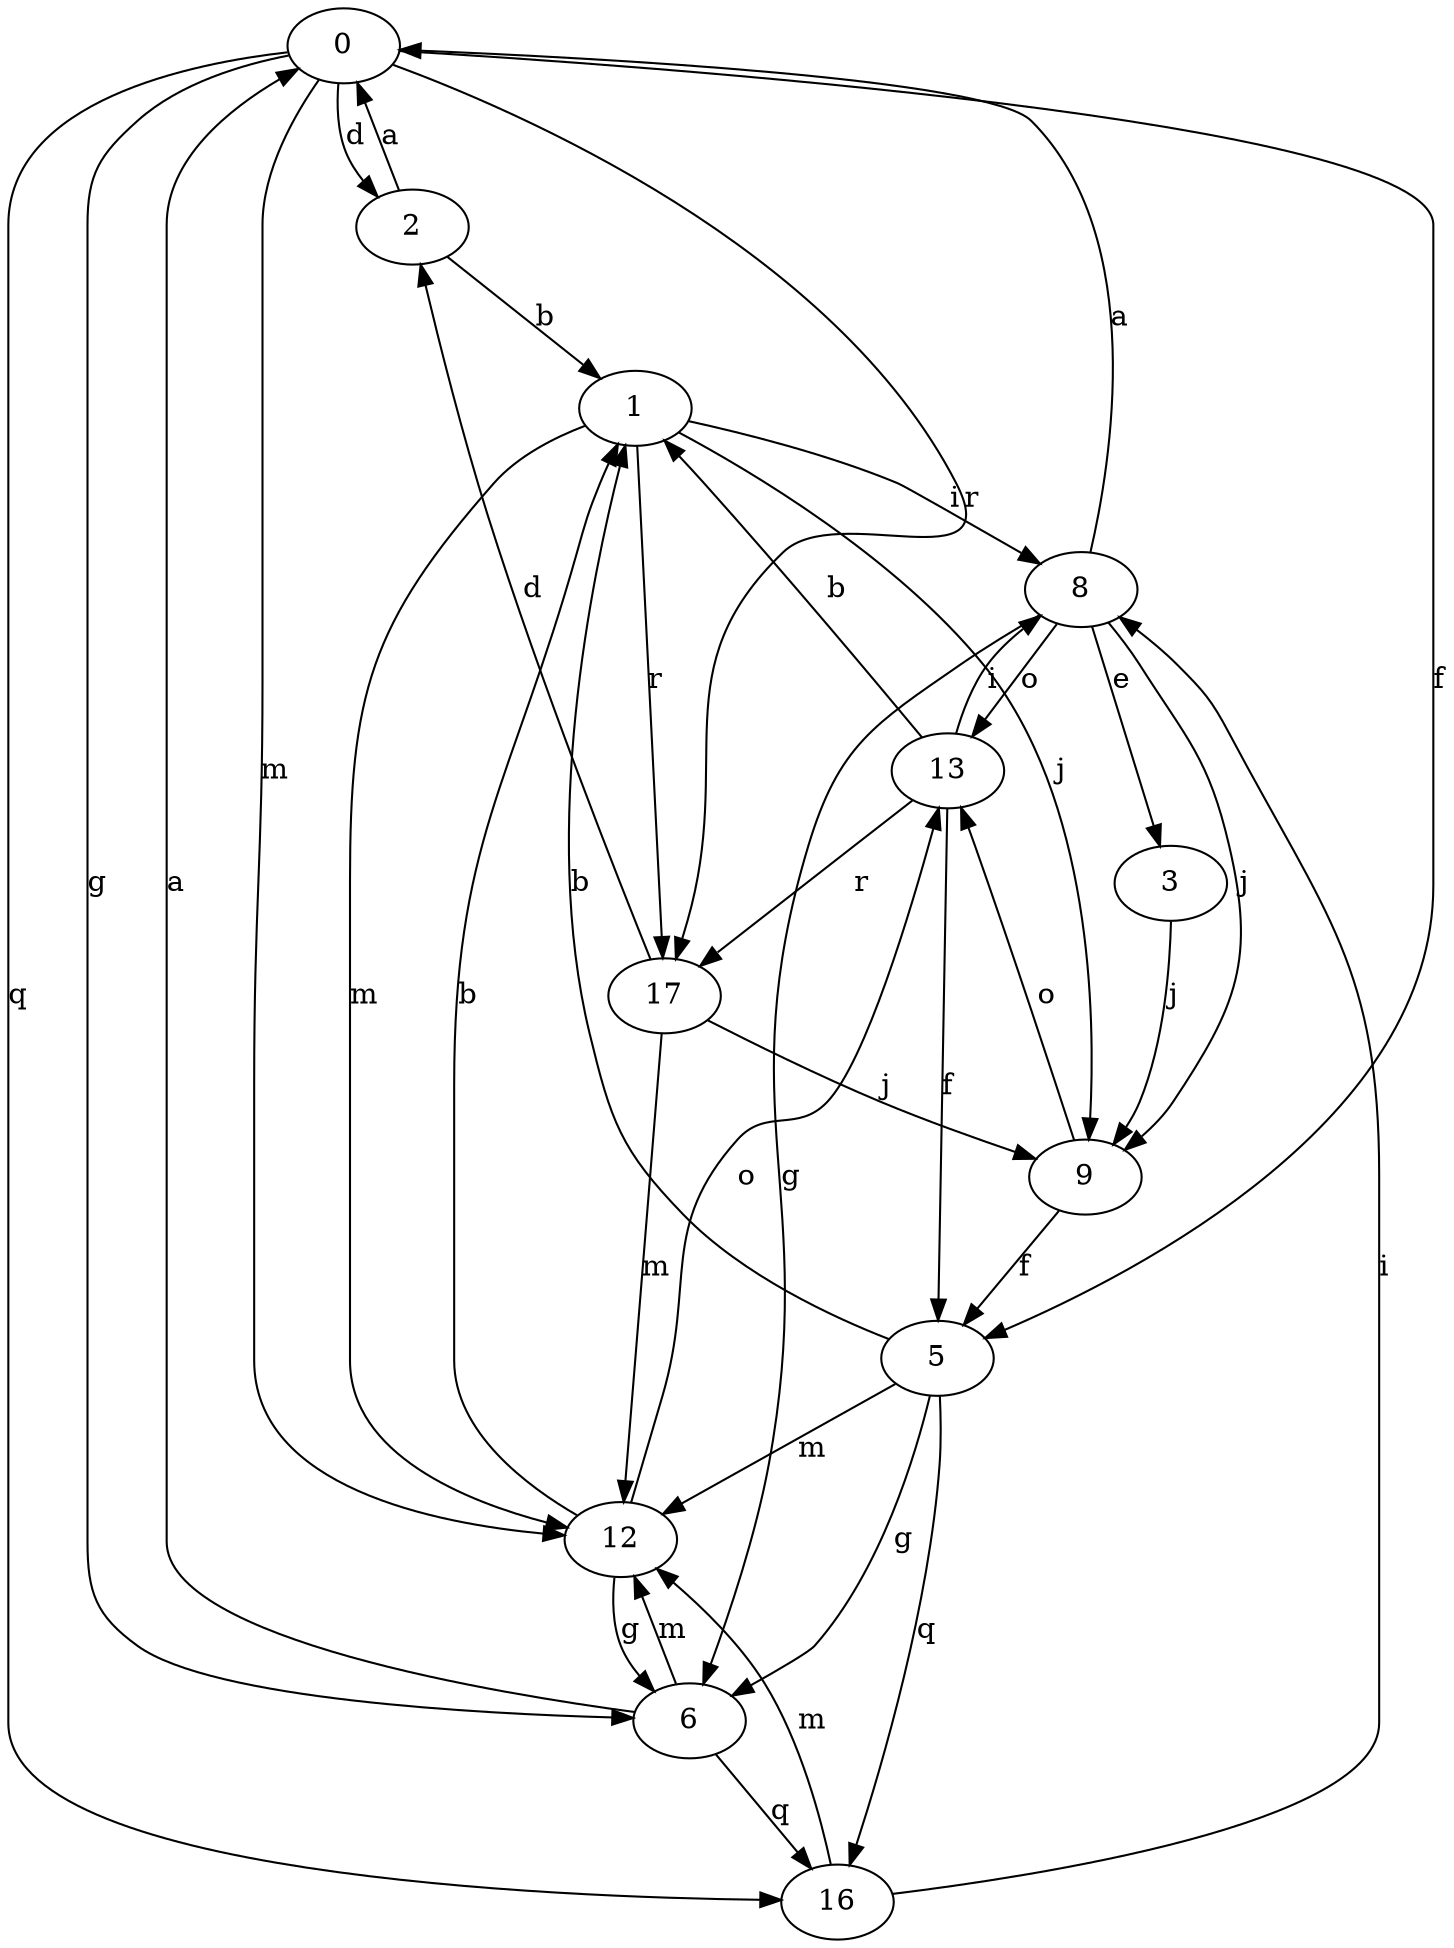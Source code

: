 strict digraph  {
0;
1;
2;
3;
5;
6;
8;
9;
12;
13;
16;
17;
0 -> 2  [label=d];
0 -> 5  [label=f];
0 -> 6  [label=g];
0 -> 12  [label=m];
0 -> 16  [label=q];
0 -> 17  [label=r];
1 -> 8  [label=i];
1 -> 9  [label=j];
1 -> 12  [label=m];
1 -> 17  [label=r];
2 -> 0  [label=a];
2 -> 1  [label=b];
3 -> 9  [label=j];
5 -> 1  [label=b];
5 -> 6  [label=g];
5 -> 12  [label=m];
5 -> 16  [label=q];
6 -> 0  [label=a];
6 -> 12  [label=m];
6 -> 16  [label=q];
8 -> 0  [label=a];
8 -> 3  [label=e];
8 -> 6  [label=g];
8 -> 9  [label=j];
8 -> 13  [label=o];
9 -> 5  [label=f];
9 -> 13  [label=o];
12 -> 1  [label=b];
12 -> 6  [label=g];
12 -> 13  [label=o];
13 -> 1  [label=b];
13 -> 5  [label=f];
13 -> 8  [label=i];
13 -> 17  [label=r];
16 -> 8  [label=i];
16 -> 12  [label=m];
17 -> 2  [label=d];
17 -> 9  [label=j];
17 -> 12  [label=m];
}
